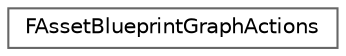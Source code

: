 digraph "Graphical Class Hierarchy"
{
 // INTERACTIVE_SVG=YES
 // LATEX_PDF_SIZE
  bgcolor="transparent";
  edge [fontname=Helvetica,fontsize=10,labelfontname=Helvetica,labelfontsize=10];
  node [fontname=Helvetica,fontsize=10,shape=box,height=0.2,width=0.4];
  rankdir="LR";
  Node0 [id="Node000000",label="FAssetBlueprintGraphActions",height=0.2,width=0.4,color="grey40", fillcolor="white", style="filled",URL="$d8/db5/structFAssetBlueprintGraphActions.html",tooltip="Struct to handle Asset Blueprint Graph actions Essentially this is used to help generate asset nodes/..."];
}

